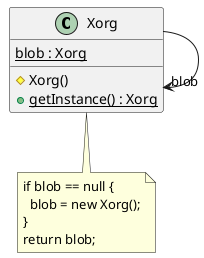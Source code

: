 @startuml

'-----------------------------------
' UML concepts illustrated
' JMB 2014
'-----------------------------------

'hide circle
hide empty members
hide empty methods
'skinparam classAttributeIconSize 0

class Xorg {
{static} blob : Xorg
# Xorg()
{static} + getInstance() : Xorg
}

Xorg --> "blob" Xorg
note "if blob == null {\n  blob = new Xorg();\n}\nreturn blob;" as N
Xorg .. N

@enduml

